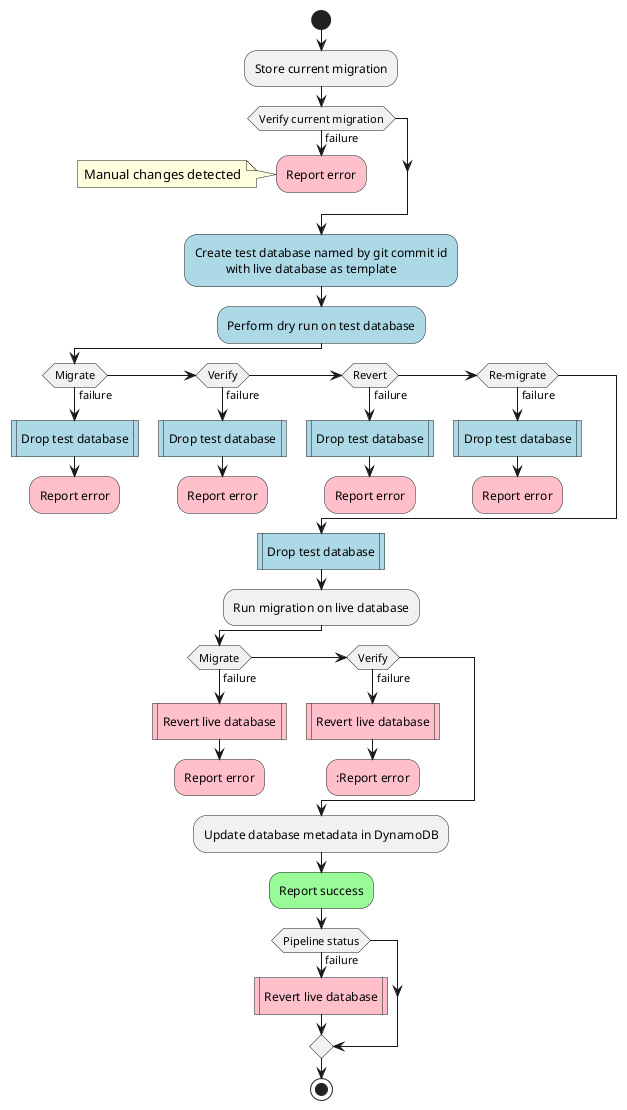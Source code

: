 @startuml Database migration
start
:Store current migration;
if (Verify current migration) then (failure)
  #pink:Report error;
  note left: Manual changes detected
  kill
endif
#lightblue:Create test database named by git commit id
          with live database as template;
#lightblue:Perform dry run on test database;
if (Migrate) then (failure)
  #lightblue:Drop test database|
  #pink:Report error;
  kill
elseif (Verify) then (failure)
  #lightblue:Drop test database|
  #pink:Report error;
  kill
elseif (Revert) then (failure)
  #lightblue:Drop test database|
  #pink:Report error;
  kill
elseif (Re-migrate) then (failure)
  #lightblue:Drop test database|
  #pink:Report error;
  kill
else
endif
#lightblue:Drop test database|
:Run migration on live database;
if (Migrate) then (failure)
  #pink:Revert live database|
  #pink:Report error;
  kill
elseif (Verify) then (failure)
  #pink:Revert live database|
  #pink::Report error;
  kill
else
endif
:Update database metadata in DynamoDB;
#palegreen:Report success;
if (Pipeline status) then (failure)
  #pink:Revert live database|
endif
stop
@enduml
